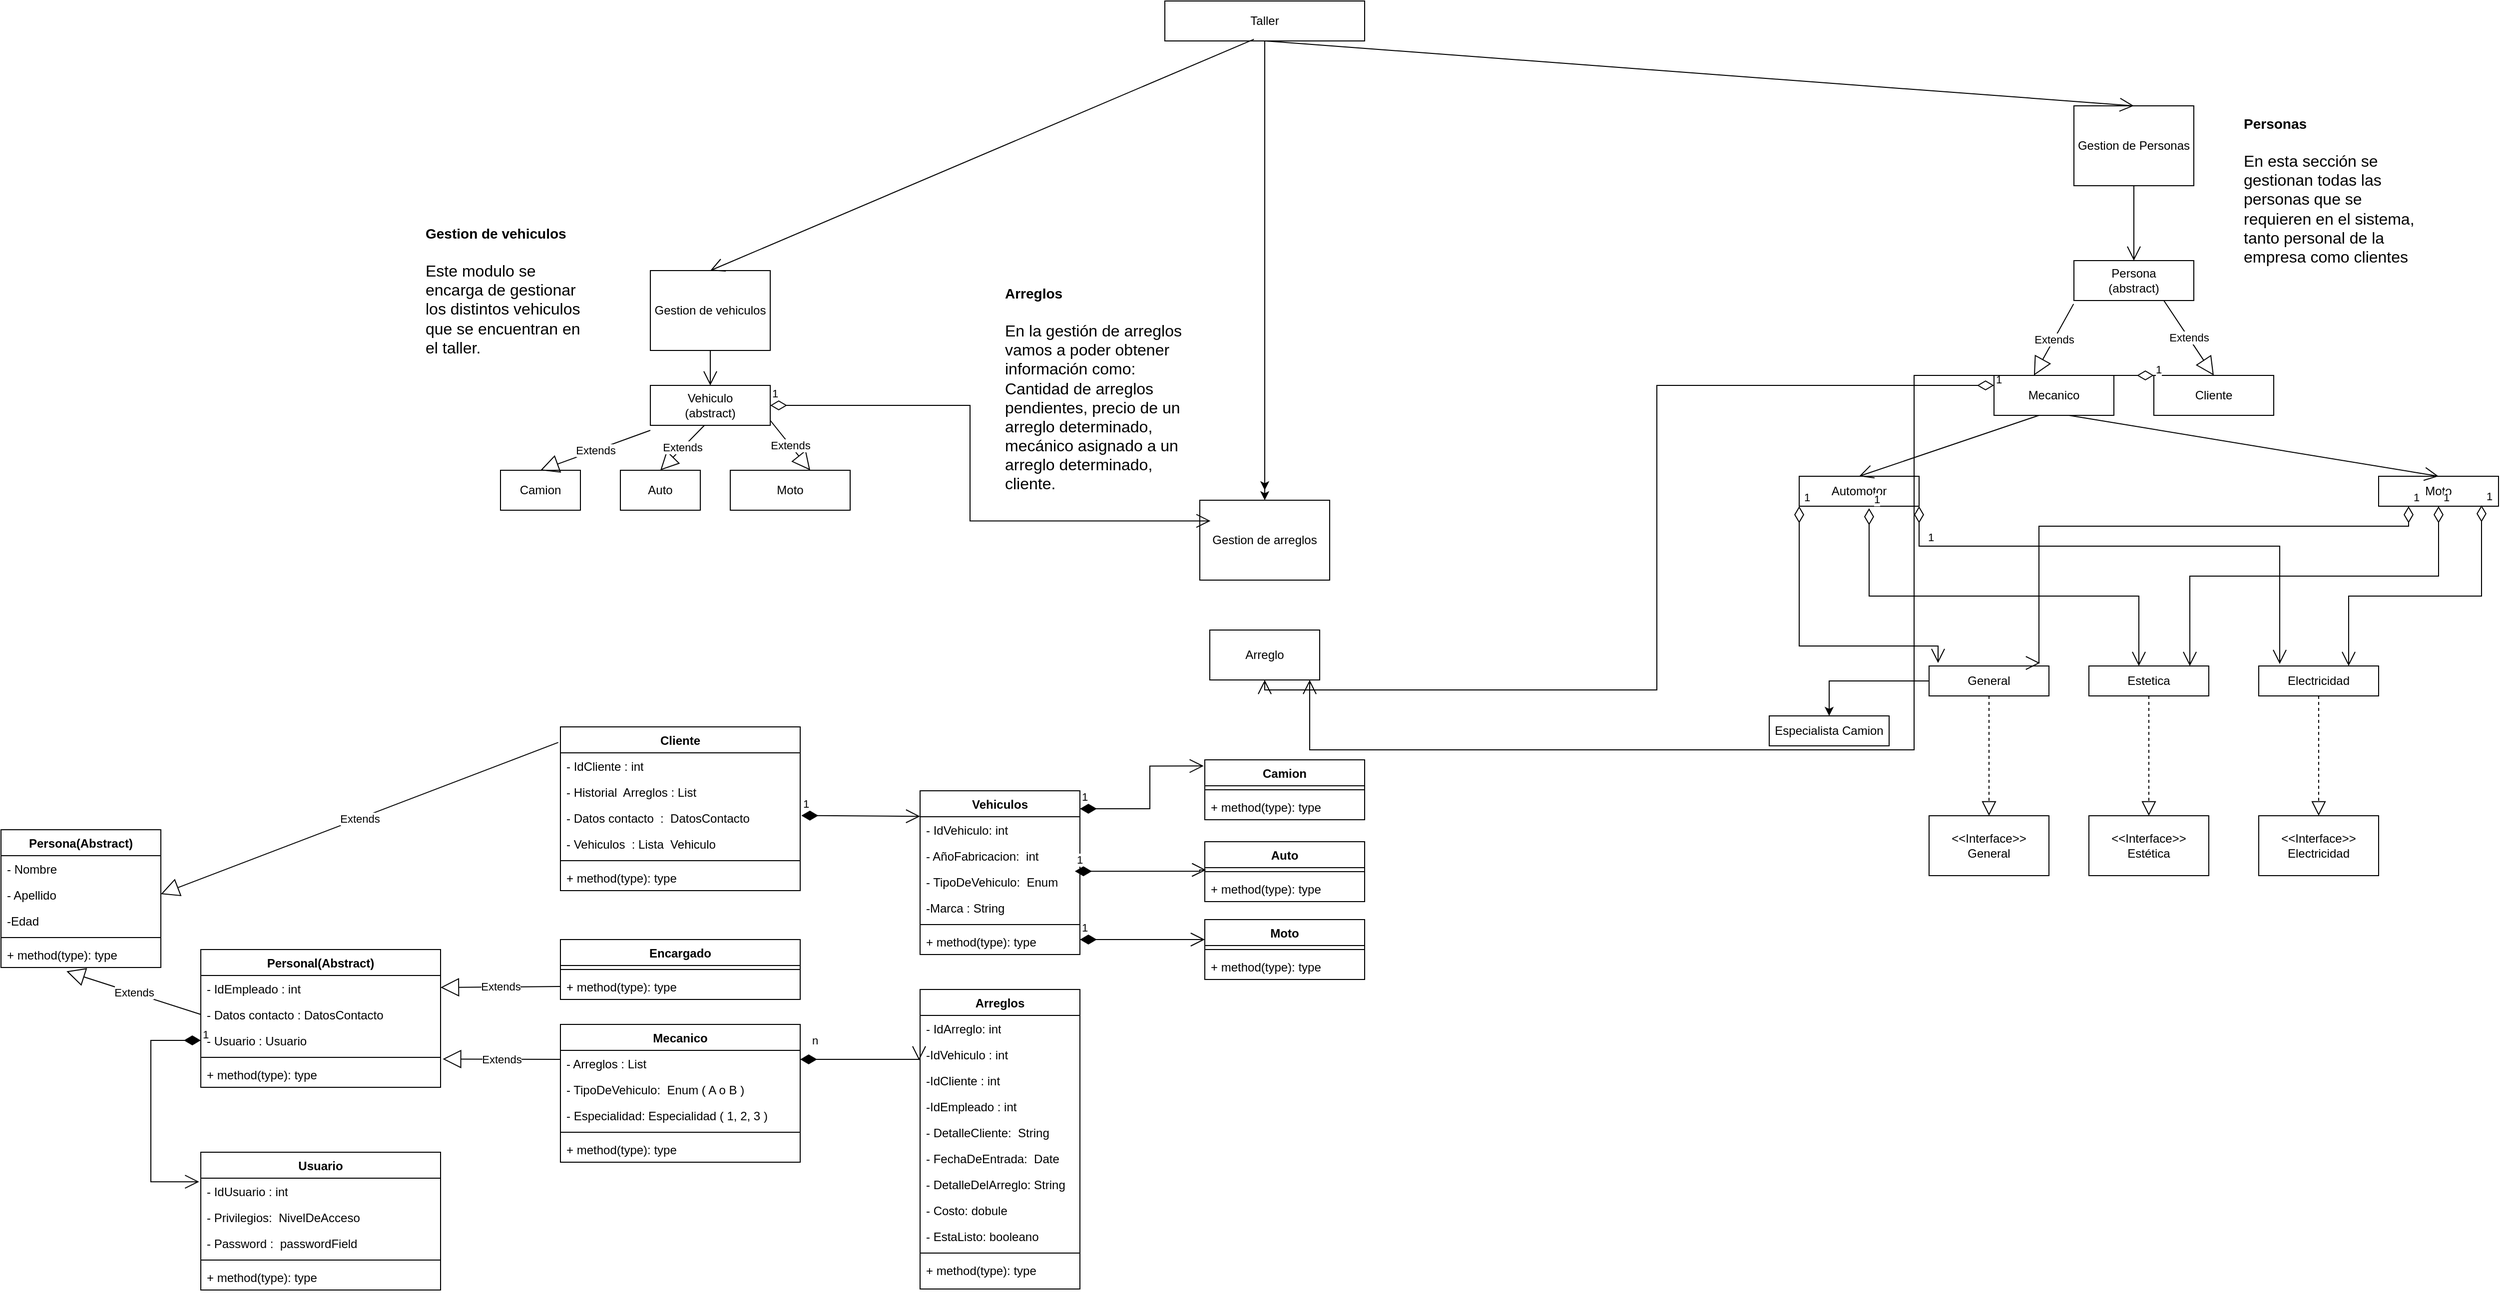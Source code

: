 <mxfile version="21.2.1" type="device">
  <diagram name="Page-1" id="c4acf3e9-155e-7222-9cf6-157b1a14988f">
    <mxGraphModel dx="2801" dy="2065" grid="1" gridSize="10" guides="1" tooltips="1" connect="1" arrows="1" fold="1" page="1" pageScale="1" pageWidth="850" pageHeight="1100" background="none" math="0" shadow="0">
      <root>
        <mxCell id="0" />
        <mxCell id="1" parent="0" />
        <mxCell id="8R-MWv-Jxh_0D8zp07iF-3" value="Vehiculo&lt;br&gt;(abstract)" style="html=1;whiteSpace=wrap;" parent="1" vertex="1">
          <mxGeometry x="-190" y="75" width="120" height="40" as="geometry" />
        </mxCell>
        <mxCell id="8R-MWv-Jxh_0D8zp07iF-4" value="Mecanico" style="html=1;whiteSpace=wrap;" parent="1" vertex="1">
          <mxGeometry x="1155" y="65" width="120" height="40" as="geometry" />
        </mxCell>
        <mxCell id="8R-MWv-Jxh_0D8zp07iF-5" value="Cliente" style="html=1;whiteSpace=wrap;" parent="1" vertex="1">
          <mxGeometry x="1315" y="65" width="120" height="40" as="geometry" />
        </mxCell>
        <mxCell id="8R-MWv-Jxh_0D8zp07iF-7" value="Auto" style="html=1;whiteSpace=wrap;" parent="1" vertex="1">
          <mxGeometry x="-220" y="160" width="80" height="40" as="geometry" />
        </mxCell>
        <mxCell id="8R-MWv-Jxh_0D8zp07iF-8" value="Moto&lt;br&gt;" style="html=1;whiteSpace=wrap;" parent="1" vertex="1">
          <mxGeometry x="-110" y="160" width="120" height="40" as="geometry" />
        </mxCell>
        <mxCell id="8R-MWv-Jxh_0D8zp07iF-11" value="Extends" style="endArrow=block;endSize=16;endFill=0;html=1;rounded=0;entryX=0.5;entryY=0;entryDx=0;entryDy=0;exitX=0.451;exitY=1;exitDx=0;exitDy=0;exitPerimeter=0;" parent="1" source="8R-MWv-Jxh_0D8zp07iF-3" target="8R-MWv-Jxh_0D8zp07iF-7" edge="1">
          <mxGeometry width="160" relative="1" as="geometry">
            <mxPoint x="-190" y="120" as="sourcePoint" />
            <mxPoint x="-210" y="150" as="targetPoint" />
          </mxGeometry>
        </mxCell>
        <mxCell id="8R-MWv-Jxh_0D8zp07iF-12" value="Extends" style="endArrow=block;endSize=16;endFill=0;html=1;rounded=0;exitX=1;exitY=0.875;exitDx=0;exitDy=0;exitPerimeter=0;" parent="1" source="8R-MWv-Jxh_0D8zp07iF-3" edge="1">
          <mxGeometry width="160" relative="1" as="geometry">
            <mxPoint x="-70" y="120" as="sourcePoint" />
            <mxPoint x="-30" y="160" as="targetPoint" />
          </mxGeometry>
        </mxCell>
        <mxCell id="8R-MWv-Jxh_0D8zp07iF-14" value="Extends" style="endArrow=block;endSize=16;endFill=0;html=1;rounded=0;entryX=0.5;entryY=0;entryDx=0;entryDy=0;exitX=0.75;exitY=1;exitDx=0;exitDy=0;" parent="1" source="8R-MWv-Jxh_0D8zp07iF-2" target="8R-MWv-Jxh_0D8zp07iF-5" edge="1">
          <mxGeometry width="160" relative="1" as="geometry">
            <mxPoint x="1355" y="-45" as="sourcePoint" />
            <mxPoint x="1395" y="-5" as="targetPoint" />
          </mxGeometry>
        </mxCell>
        <mxCell id="8R-MWv-Jxh_0D8zp07iF-15" value="Extends" style="endArrow=block;endSize=16;endFill=0;html=1;rounded=0;entryX=0.333;entryY=0;entryDx=0;entryDy=0;exitX=-0.003;exitY=1.086;exitDx=0;exitDy=0;exitPerimeter=0;entryPerimeter=0;" parent="1" source="8R-MWv-Jxh_0D8zp07iF-2" target="8R-MWv-Jxh_0D8zp07iF-4" edge="1">
          <mxGeometry width="160" relative="1" as="geometry">
            <mxPoint x="1355" y="-45" as="sourcePoint" />
            <mxPoint x="1395" y="-85" as="targetPoint" />
          </mxGeometry>
        </mxCell>
        <mxCell id="8R-MWv-Jxh_0D8zp07iF-22" value="Gestion de vehiculos" style="html=1;whiteSpace=wrap;" parent="1" vertex="1">
          <mxGeometry x="-190" y="-40" width="120" height="80" as="geometry" />
        </mxCell>
        <mxCell id="8R-MWv-Jxh_0D8zp07iF-23" value="Gestion de Personas" style="html=1;whiteSpace=wrap;" parent="1" vertex="1">
          <mxGeometry x="1235" y="-205" width="120" height="80" as="geometry" />
        </mxCell>
        <mxCell id="8R-MWv-Jxh_0D8zp07iF-24" value="" style="endArrow=open;endFill=1;endSize=12;html=1;rounded=0;entryX=0.5;entryY=0;entryDx=0;entryDy=0;entryPerimeter=0;" parent="1" target="8R-MWv-Jxh_0D8zp07iF-3" edge="1">
          <mxGeometry width="160" relative="1" as="geometry">
            <mxPoint x="-130" y="40" as="sourcePoint" />
            <mxPoint x="-130" y="70" as="targetPoint" />
          </mxGeometry>
        </mxCell>
        <mxCell id="8R-MWv-Jxh_0D8zp07iF-25" value="" style="endArrow=open;endFill=1;endSize=12;html=1;rounded=0;entryX=0.5;entryY=0;entryDx=0;entryDy=0;" parent="1" target="8R-MWv-Jxh_0D8zp07iF-2" edge="1">
          <mxGeometry width="160" relative="1" as="geometry">
            <mxPoint x="1295" y="-125" as="sourcePoint" />
            <mxPoint x="1295" y="-95" as="targetPoint" />
          </mxGeometry>
        </mxCell>
        <mxCell id="8R-MWv-Jxh_0D8zp07iF-28" style="edgeStyle=orthogonalEdgeStyle;rounded=0;orthogonalLoop=1;jettySize=auto;html=1;exitX=0.5;exitY=1;exitDx=0;exitDy=0;" parent="1" source="8R-MWv-Jxh_0D8zp07iF-5" target="8R-MWv-Jxh_0D8zp07iF-5" edge="1">
          <mxGeometry relative="1" as="geometry" />
        </mxCell>
        <mxCell id="8R-MWv-Jxh_0D8zp07iF-29" value="Taller" style="html=1;whiteSpace=wrap;" parent="1" vertex="1">
          <mxGeometry x="325" y="-310" width="200" height="40" as="geometry" />
        </mxCell>
        <mxCell id="8R-MWv-Jxh_0D8zp07iF-30" value="" style="endArrow=open;endFill=1;endSize=12;html=1;rounded=0;entryX=0.5;entryY=0;entryDx=0;entryDy=0;exitX=0.446;exitY=0.957;exitDx=0;exitDy=0;exitPerimeter=0;" parent="1" source="8R-MWv-Jxh_0D8zp07iF-29" target="8R-MWv-Jxh_0D8zp07iF-22" edge="1">
          <mxGeometry width="160" relative="1" as="geometry">
            <mxPoint x="230" y="250" as="sourcePoint" />
            <mxPoint x="230" y="290" as="targetPoint" />
          </mxGeometry>
        </mxCell>
        <mxCell id="8R-MWv-Jxh_0D8zp07iF-31" value="" style="endArrow=open;endFill=1;endSize=12;html=1;rounded=0;entryX=0.5;entryY=0;entryDx=0;entryDy=0;exitX=0.5;exitY=1;exitDx=0;exitDy=0;" parent="1" source="8R-MWv-Jxh_0D8zp07iF-29" target="8R-MWv-Jxh_0D8zp07iF-23" edge="1">
          <mxGeometry width="160" relative="1" as="geometry">
            <mxPoint x="375.5" y="130" as="sourcePoint" />
            <mxPoint x="224.5" y="166" as="targetPoint" />
          </mxGeometry>
        </mxCell>
        <mxCell id="bO-0oKJ4pA9RCbOkCmkx-5" style="edgeStyle=orthogonalEdgeStyle;rounded=0;orthogonalLoop=1;jettySize=auto;html=1;exitX=0;exitY=0.5;exitDx=0;exitDy=0;entryX=0.5;entryY=0;entryDx=0;entryDy=0;" parent="1" source="8R-MWv-Jxh_0D8zp07iF-39" target="8R-MWv-Jxh_0D8zp07iF-59" edge="1">
          <mxGeometry relative="1" as="geometry" />
        </mxCell>
        <mxCell id="8R-MWv-Jxh_0D8zp07iF-36" value="Automotor" style="html=1;whiteSpace=wrap;" parent="1" vertex="1">
          <mxGeometry x="960" y="166" width="120" height="30" as="geometry" />
        </mxCell>
        <mxCell id="8R-MWv-Jxh_0D8zp07iF-37" value="Moto" style="html=1;whiteSpace=wrap;" parent="1" vertex="1">
          <mxGeometry x="1540" y="166" width="120" height="30" as="geometry" />
        </mxCell>
        <mxCell id="8R-MWv-Jxh_0D8zp07iF-39" value="General" style="html=1;whiteSpace=wrap;" parent="1" vertex="1">
          <mxGeometry x="1090" y="356" width="120" height="30" as="geometry" />
        </mxCell>
        <mxCell id="8R-MWv-Jxh_0D8zp07iF-40" value="Estetica" style="html=1;whiteSpace=wrap;" parent="1" vertex="1">
          <mxGeometry x="1250" y="356" width="120" height="30" as="geometry" />
        </mxCell>
        <mxCell id="8R-MWv-Jxh_0D8zp07iF-41" value="Electricidad" style="html=1;whiteSpace=wrap;" parent="1" vertex="1">
          <mxGeometry x="1420" y="356" width="120" height="30" as="geometry" />
        </mxCell>
        <mxCell id="8R-MWv-Jxh_0D8zp07iF-43" value="" style="endArrow=open;endFill=1;endSize=12;html=1;rounded=0;entryX=0.5;entryY=0;entryDx=0;entryDy=0;" parent="1" target="8R-MWv-Jxh_0D8zp07iF-36" edge="1">
          <mxGeometry width="160" relative="1" as="geometry">
            <mxPoint x="1200" y="105" as="sourcePoint" />
            <mxPoint x="855" y="146" as="targetPoint" />
            <Array as="points" />
          </mxGeometry>
        </mxCell>
        <mxCell id="8R-MWv-Jxh_0D8zp07iF-45" value="" style="endArrow=open;endFill=1;endSize=12;html=1;rounded=0;entryX=0.5;entryY=0;entryDx=0;entryDy=0;exitX=0.75;exitY=1;exitDx=0;exitDy=0;" parent="1" source="8R-MWv-Jxh_0D8zp07iF-4" target="8R-MWv-Jxh_0D8zp07iF-37" edge="1">
          <mxGeometry width="160" relative="1" as="geometry">
            <mxPoint x="895" y="106" as="sourcePoint" />
            <mxPoint x="835" y="136" as="targetPoint" />
            <Array as="points">
              <mxPoint x="1230" y="105" />
            </Array>
          </mxGeometry>
        </mxCell>
        <mxCell id="8R-MWv-Jxh_0D8zp07iF-49" value="Camion" style="html=1;whiteSpace=wrap;" parent="1" vertex="1">
          <mxGeometry x="-340" y="160" width="80" height="40" as="geometry" />
        </mxCell>
        <mxCell id="8R-MWv-Jxh_0D8zp07iF-50" value="Extends" style="endArrow=block;endSize=16;endFill=0;html=1;rounded=0;entryX=0.5;entryY=0;entryDx=0;entryDy=0;" parent="1" target="8R-MWv-Jxh_0D8zp07iF-49" edge="1">
          <mxGeometry width="160" relative="1" as="geometry">
            <mxPoint x="-190" y="120" as="sourcePoint" />
            <mxPoint x="-310" y="160" as="targetPoint" />
          </mxGeometry>
        </mxCell>
        <mxCell id="8R-MWv-Jxh_0D8zp07iF-59" value="Especialista Camion" style="html=1;whiteSpace=wrap;" parent="1" vertex="1">
          <mxGeometry x="930" y="406" width="120" height="30" as="geometry" />
        </mxCell>
        <mxCell id="bO-0oKJ4pA9RCbOkCmkx-1" value="&amp;lt;&amp;lt;Interface&amp;gt;&amp;gt;&lt;br&gt;General" style="rounded=0;whiteSpace=wrap;html=1;" parent="1" vertex="1">
          <mxGeometry x="1090" y="506" width="120" height="60" as="geometry" />
        </mxCell>
        <mxCell id="bO-0oKJ4pA9RCbOkCmkx-2" value="&amp;lt;&amp;lt;Interface&amp;gt;&amp;gt;&lt;br&gt;Estética" style="rounded=0;whiteSpace=wrap;html=1;" parent="1" vertex="1">
          <mxGeometry x="1250" y="506" width="120" height="60" as="geometry" />
        </mxCell>
        <mxCell id="bO-0oKJ4pA9RCbOkCmkx-3" value="&amp;lt;&amp;lt;Interface&amp;gt;&amp;gt;&lt;br&gt;Electricidad" style="rounded=0;whiteSpace=wrap;html=1;" parent="1" vertex="1">
          <mxGeometry x="1420" y="506" width="120" height="60" as="geometry" />
        </mxCell>
        <mxCell id="bO-0oKJ4pA9RCbOkCmkx-6" value="" style="endArrow=block;dashed=1;endFill=0;endSize=12;html=1;rounded=0;entryX=0.5;entryY=0;entryDx=0;entryDy=0;exitX=0.5;exitY=1;exitDx=0;exitDy=0;" parent="1" source="8R-MWv-Jxh_0D8zp07iF-39" target="bO-0oKJ4pA9RCbOkCmkx-1" edge="1">
          <mxGeometry width="160" relative="1" as="geometry">
            <mxPoint x="1270" y="286" as="sourcePoint" />
            <mxPoint x="1430" y="286" as="targetPoint" />
            <Array as="points" />
          </mxGeometry>
        </mxCell>
        <mxCell id="bO-0oKJ4pA9RCbOkCmkx-7" value="" style="endArrow=block;dashed=1;endFill=0;endSize=12;html=1;rounded=0;entryX=0.5;entryY=0;entryDx=0;entryDy=0;exitX=0.5;exitY=1;exitDx=0;exitDy=0;" parent="1" source="8R-MWv-Jxh_0D8zp07iF-40" target="bO-0oKJ4pA9RCbOkCmkx-2" edge="1">
          <mxGeometry width="160" relative="1" as="geometry">
            <mxPoint x="1270" y="286" as="sourcePoint" />
            <mxPoint x="1430" y="286" as="targetPoint" />
          </mxGeometry>
        </mxCell>
        <mxCell id="bO-0oKJ4pA9RCbOkCmkx-8" value="" style="endArrow=block;dashed=1;endFill=0;endSize=12;html=1;rounded=0;entryX=0.5;entryY=0;entryDx=0;entryDy=0;exitX=0.5;exitY=1;exitDx=0;exitDy=0;" parent="1" source="8R-MWv-Jxh_0D8zp07iF-41" target="bO-0oKJ4pA9RCbOkCmkx-3" edge="1">
          <mxGeometry width="160" relative="1" as="geometry">
            <mxPoint x="1280" y="336" as="sourcePoint" />
            <mxPoint x="1440" y="336" as="targetPoint" />
          </mxGeometry>
        </mxCell>
        <mxCell id="bO-0oKJ4pA9RCbOkCmkx-9" value="1" style="endArrow=open;html=1;endSize=12;startArrow=diamondThin;startSize=14;startFill=0;edgeStyle=orthogonalEdgeStyle;align=left;verticalAlign=bottom;rounded=0;entryX=0.075;entryY=-0.1;entryDx=0;entryDy=0;exitX=0;exitY=1;exitDx=0;exitDy=0;entryPerimeter=0;" parent="1" source="8R-MWv-Jxh_0D8zp07iF-36" target="8R-MWv-Jxh_0D8zp07iF-39" edge="1">
          <mxGeometry x="-1" y="3" relative="1" as="geometry">
            <mxPoint x="1160" y="316" as="sourcePoint" />
            <mxPoint x="1430" y="286" as="targetPoint" />
            <Array as="points">
              <mxPoint x="970" y="336" />
              <mxPoint x="1100" y="336" />
            </Array>
          </mxGeometry>
        </mxCell>
        <mxCell id="bO-0oKJ4pA9RCbOkCmkx-10" value="1" style="endArrow=open;html=1;endSize=12;startArrow=diamondThin;startSize=14;startFill=0;edgeStyle=orthogonalEdgeStyle;align=left;verticalAlign=bottom;rounded=0;entryX=0.175;entryY=-0.067;entryDx=0;entryDy=0;entryPerimeter=0;exitX=1;exitY=1;exitDx=0;exitDy=0;" parent="1" source="8R-MWv-Jxh_0D8zp07iF-36" target="8R-MWv-Jxh_0D8zp07iF-41" edge="1">
          <mxGeometry x="-0.818" relative="1" as="geometry">
            <mxPoint x="1080" y="206" as="sourcePoint" />
            <mxPoint x="1430" y="286" as="targetPoint" />
            <Array as="points">
              <mxPoint x="1080" y="236" />
              <mxPoint x="1441" y="236" />
            </Array>
            <mxPoint as="offset" />
          </mxGeometry>
        </mxCell>
        <mxCell id="bO-0oKJ4pA9RCbOkCmkx-12" value="1" style="endArrow=open;html=1;endSize=12;startArrow=diamondThin;startSize=14;startFill=0;edgeStyle=orthogonalEdgeStyle;align=left;verticalAlign=bottom;rounded=0;exitX=0.583;exitY=1.067;exitDx=0;exitDy=0;exitPerimeter=0;" parent="1" source="8R-MWv-Jxh_0D8zp07iF-36" edge="1">
          <mxGeometry x="-1" y="3" relative="1" as="geometry">
            <mxPoint x="1030" y="206" as="sourcePoint" />
            <mxPoint x="1300" y="356" as="targetPoint" />
            <Array as="points">
              <mxPoint x="1030" y="286" />
              <mxPoint x="1300" y="286" />
            </Array>
          </mxGeometry>
        </mxCell>
        <mxCell id="bO-0oKJ4pA9RCbOkCmkx-13" value="1" style="endArrow=open;html=1;endSize=12;startArrow=diamondThin;startSize=14;startFill=0;edgeStyle=orthogonalEdgeStyle;align=left;verticalAlign=bottom;rounded=0;exitX=0.25;exitY=1;exitDx=0;exitDy=0;entryX=0.925;entryY=-0.1;entryDx=0;entryDy=0;entryPerimeter=0;" parent="1" source="8R-MWv-Jxh_0D8zp07iF-37" target="8R-MWv-Jxh_0D8zp07iF-39" edge="1">
          <mxGeometry x="-1" y="3" relative="1" as="geometry">
            <mxPoint x="1270" y="386" as="sourcePoint" />
            <mxPoint x="1200" y="346" as="targetPoint" />
            <Array as="points">
              <mxPoint x="1570" y="216" />
              <mxPoint x="1200" y="216" />
            </Array>
          </mxGeometry>
        </mxCell>
        <mxCell id="bO-0oKJ4pA9RCbOkCmkx-14" value="1" style="endArrow=open;html=1;endSize=12;startArrow=diamondThin;startSize=14;startFill=0;edgeStyle=orthogonalEdgeStyle;align=left;verticalAlign=bottom;rounded=0;entryX=0.842;entryY=0;entryDx=0;entryDy=0;entryPerimeter=0;exitX=0.5;exitY=1;exitDx=0;exitDy=0;" parent="1" source="8R-MWv-Jxh_0D8zp07iF-37" target="8R-MWv-Jxh_0D8zp07iF-40" edge="1">
          <mxGeometry x="-1" y="3" relative="1" as="geometry">
            <mxPoint x="1560" y="176" as="sourcePoint" />
            <mxPoint x="1430" y="386" as="targetPoint" />
            <Array as="points">
              <mxPoint x="1600" y="266" />
              <mxPoint x="1351" y="266" />
            </Array>
          </mxGeometry>
        </mxCell>
        <mxCell id="bO-0oKJ4pA9RCbOkCmkx-15" value="1" style="endArrow=open;html=1;endSize=12;startArrow=diamondThin;startSize=14;startFill=0;edgeStyle=orthogonalEdgeStyle;align=left;verticalAlign=bottom;rounded=0;entryX=0.75;entryY=0;entryDx=0;entryDy=0;" parent="1" target="8R-MWv-Jxh_0D8zp07iF-41" edge="1">
          <mxGeometry x="-1" y="3" relative="1" as="geometry">
            <mxPoint x="1643" y="195" as="sourcePoint" />
            <mxPoint x="1540" y="366" as="targetPoint" />
            <Array as="points">
              <mxPoint x="1643" y="286" />
              <mxPoint x="1510" y="286" />
            </Array>
          </mxGeometry>
        </mxCell>
        <mxCell id="bO-0oKJ4pA9RCbOkCmkx-17" value="Gestion de arreglos" style="html=1;whiteSpace=wrap;" parent="1" vertex="1">
          <mxGeometry x="360" y="190" width="130" height="80" as="geometry" />
        </mxCell>
        <mxCell id="bO-0oKJ4pA9RCbOkCmkx-18" value="Arreglo" style="html=1;whiteSpace=wrap;" parent="1" vertex="1">
          <mxGeometry x="370" y="320" width="110" height="50" as="geometry" />
        </mxCell>
        <mxCell id="bO-0oKJ4pA9RCbOkCmkx-19" value="1" style="endArrow=open;html=1;endSize=12;startArrow=diamondThin;startSize=14;startFill=0;edgeStyle=orthogonalEdgeStyle;align=left;verticalAlign=bottom;rounded=0;entryX=0.006;entryY=0.614;entryDx=0;entryDy=0;entryPerimeter=0;" parent="1" source="8R-MWv-Jxh_0D8zp07iF-3" edge="1">
          <mxGeometry x="-1" y="3" relative="1" as="geometry">
            <mxPoint x="410" y="610" as="sourcePoint" />
            <mxPoint x="370.66" y="210.7" as="targetPoint" />
            <Array as="points">
              <mxPoint x="130" y="95" />
              <mxPoint x="130" y="211" />
            </Array>
          </mxGeometry>
        </mxCell>
        <mxCell id="bO-0oKJ4pA9RCbOkCmkx-20" value="1" style="endArrow=open;html=1;endSize=12;startArrow=diamondThin;startSize=14;startFill=0;edgeStyle=orthogonalEdgeStyle;align=left;verticalAlign=bottom;rounded=0;entryX=0.5;entryY=1;entryDx=0;entryDy=0;exitX=0;exitY=0.25;exitDx=0;exitDy=0;" parent="1" source="8R-MWv-Jxh_0D8zp07iF-4" target="bO-0oKJ4pA9RCbOkCmkx-18" edge="1">
          <mxGeometry x="-1" y="3" relative="1" as="geometry">
            <mxPoint x="410" y="750" as="sourcePoint" />
            <mxPoint x="570" y="750" as="targetPoint" />
          </mxGeometry>
        </mxCell>
        <mxCell id="bO-0oKJ4pA9RCbOkCmkx-27" value="1" style="endArrow=open;html=1;endSize=12;startArrow=diamondThin;startSize=14;startFill=0;edgeStyle=orthogonalEdgeStyle;align=left;verticalAlign=bottom;rounded=0;exitX=0;exitY=0;exitDx=0;exitDy=0;" parent="1" source="8R-MWv-Jxh_0D8zp07iF-5" edge="1">
          <mxGeometry x="-1" y="3" relative="1" as="geometry">
            <mxPoint x="410" y="750" as="sourcePoint" />
            <mxPoint x="470" y="370" as="targetPoint" />
            <Array as="points">
              <mxPoint x="1075" y="440" />
              <mxPoint x="470" y="440" />
            </Array>
          </mxGeometry>
        </mxCell>
        <mxCell id="8R-MWv-Jxh_0D8zp07iF-2" value="Persona&lt;br&gt;(abstract)" style="html=1;whiteSpace=wrap;" parent="1" vertex="1">
          <mxGeometry x="1235" y="-50" width="120" height="40" as="geometry" />
        </mxCell>
        <mxCell id="bO-0oKJ4pA9RCbOkCmkx-29" value="" style="endArrow=classic;html=1;rounded=0;entryX=0.5;entryY=0;entryDx=0;entryDy=0;exitX=0.5;exitY=1;exitDx=0;exitDy=0;" parent="1" source="8R-MWv-Jxh_0D8zp07iF-29" target="bO-0oKJ4pA9RCbOkCmkx-17" edge="1">
          <mxGeometry width="50" height="50" relative="1" as="geometry">
            <mxPoint x="470" y="630" as="sourcePoint" />
            <mxPoint x="520" y="580" as="targetPoint" />
          </mxGeometry>
        </mxCell>
        <mxCell id="bO-0oKJ4pA9RCbOkCmkx-30" value="" style="endArrow=classic;html=1;rounded=0;entryX=0.5;entryY=0;entryDx=0;entryDy=0;exitX=0.5;exitY=1;exitDx=0;exitDy=0;" parent="1" edge="1">
          <mxGeometry width="50" height="50" relative="1" as="geometry">
            <mxPoint x="425" y="130" as="sourcePoint" />
            <mxPoint x="425" y="180" as="targetPoint" />
          </mxGeometry>
        </mxCell>
        <mxCell id="bO-0oKJ4pA9RCbOkCmkx-31" value="&lt;h1 style=&quot;&quot;&gt;&lt;font style=&quot;font-size: 14px;&quot;&gt;Arreglos&lt;/font&gt;&lt;/h1&gt;&lt;p style=&quot;&quot;&gt;&lt;font size=&quot;3&quot; style=&quot;&quot;&gt;En la gestión de arreglos vamos a poder obtener información como: Cantidad de arreglos pendientes, precio de un arreglo determinado, mecánico asignado a un arreglo determinado, cliente.&lt;/font&gt;&lt;/p&gt;" style="text;html=1;strokeColor=none;fillColor=none;spacing=5;spacingTop=-20;whiteSpace=wrap;overflow=hidden;rounded=0;" parent="1" vertex="1">
          <mxGeometry x="160" y="-40" width="190" height="240" as="geometry" />
        </mxCell>
        <mxCell id="bO-0oKJ4pA9RCbOkCmkx-32" value="&lt;h1 style=&quot;&quot;&gt;&lt;font style=&quot;font-size: 14px;&quot;&gt;Gestion de vehiculos&lt;/font&gt;&lt;/h1&gt;&lt;div style=&quot;&quot;&gt;&lt;font size=&quot;3&quot; style=&quot;&quot;&gt;Este modulo se encarga de gestionar los distintos vehiculos que se encuentran en el taller.&lt;/font&gt;&lt;/div&gt;" style="text;html=1;strokeColor=none;fillColor=none;spacing=5;spacingTop=-20;whiteSpace=wrap;overflow=hidden;rounded=0;" parent="1" vertex="1">
          <mxGeometry x="-420" y="-100" width="175" height="200" as="geometry" />
        </mxCell>
        <mxCell id="bO-0oKJ4pA9RCbOkCmkx-33" value="&lt;h1 style=&quot;&quot;&gt;&lt;font style=&quot;font-size: 14px;&quot;&gt;Personas&lt;/font&gt;&lt;/h1&gt;&lt;div style=&quot;&quot;&gt;&lt;font size=&quot;3&quot; style=&quot;&quot;&gt;En esta sección se gestionan todas las personas que se requieren en el sistema, tanto personal de la empresa como clientes&lt;/font&gt;&lt;/div&gt;&lt;div style=&quot;font-size: 11px;&quot;&gt;&lt;font style=&quot;font-size: 11px;&quot;&gt;&lt;br&gt;&lt;/font&gt;&lt;/div&gt;" style="text;html=1;strokeColor=none;fillColor=none;spacing=5;spacingTop=-20;whiteSpace=wrap;overflow=hidden;rounded=0;" parent="1" vertex="1">
          <mxGeometry x="1400" y="-210" width="190" height="185" as="geometry" />
        </mxCell>
        <mxCell id="tYgqTeKbONdqgD6k7K17-8" value="Persona(Abstract)" style="swimlane;fontStyle=1;align=center;verticalAlign=top;childLayout=stackLayout;horizontal=1;startSize=26;horizontalStack=0;resizeParent=1;resizeParentMax=0;resizeLast=0;collapsible=1;marginBottom=0;whiteSpace=wrap;html=1;" parent="1" vertex="1">
          <mxGeometry x="-840" y="520" width="160" height="138" as="geometry" />
        </mxCell>
        <mxCell id="tYgqTeKbONdqgD6k7K17-9" value="- Nombre&amp;nbsp;" style="text;strokeColor=none;fillColor=none;align=left;verticalAlign=top;spacingLeft=4;spacingRight=4;overflow=hidden;rotatable=0;points=[[0,0.5],[1,0.5]];portConstraint=eastwest;whiteSpace=wrap;html=1;" parent="tYgqTeKbONdqgD6k7K17-8" vertex="1">
          <mxGeometry y="26" width="160" height="26" as="geometry" />
        </mxCell>
        <mxCell id="tYgqTeKbONdqgD6k7K17-12" value="- Apellido" style="text;strokeColor=none;fillColor=none;align=left;verticalAlign=top;spacingLeft=4;spacingRight=4;overflow=hidden;rotatable=0;points=[[0,0.5],[1,0.5]];portConstraint=eastwest;whiteSpace=wrap;html=1;" parent="tYgqTeKbONdqgD6k7K17-8" vertex="1">
          <mxGeometry y="52" width="160" height="26" as="geometry" />
        </mxCell>
        <mxCell id="tYgqTeKbONdqgD6k7K17-13" value="-Edad" style="text;strokeColor=none;fillColor=none;align=left;verticalAlign=top;spacingLeft=4;spacingRight=4;overflow=hidden;rotatable=0;points=[[0,0.5],[1,0.5]];portConstraint=eastwest;whiteSpace=wrap;html=1;" parent="tYgqTeKbONdqgD6k7K17-8" vertex="1">
          <mxGeometry y="78" width="160" height="26" as="geometry" />
        </mxCell>
        <mxCell id="tYgqTeKbONdqgD6k7K17-10" value="" style="line;strokeWidth=1;fillColor=none;align=left;verticalAlign=middle;spacingTop=-1;spacingLeft=3;spacingRight=3;rotatable=0;labelPosition=right;points=[];portConstraint=eastwest;strokeColor=inherit;" parent="tYgqTeKbONdqgD6k7K17-8" vertex="1">
          <mxGeometry y="104" width="160" height="8" as="geometry" />
        </mxCell>
        <mxCell id="tYgqTeKbONdqgD6k7K17-11" value="+ method(type): type" style="text;strokeColor=none;fillColor=none;align=left;verticalAlign=top;spacingLeft=4;spacingRight=4;overflow=hidden;rotatable=0;points=[[0,0.5],[1,0.5]];portConstraint=eastwest;whiteSpace=wrap;html=1;" parent="tYgqTeKbONdqgD6k7K17-8" vertex="1">
          <mxGeometry y="112" width="160" height="26" as="geometry" />
        </mxCell>
        <mxCell id="tYgqTeKbONdqgD6k7K17-17" value="Cliente" style="swimlane;fontStyle=1;align=center;verticalAlign=top;childLayout=stackLayout;horizontal=1;startSize=26;horizontalStack=0;resizeParent=1;resizeParentMax=0;resizeLast=0;collapsible=1;marginBottom=0;whiteSpace=wrap;html=1;" parent="1" vertex="1">
          <mxGeometry x="-280" y="417" width="240" height="164" as="geometry" />
        </mxCell>
        <mxCell id="tYgqTeKbONdqgD6k7K17-18" value="- IdCliente : int" style="text;strokeColor=none;fillColor=none;align=left;verticalAlign=top;spacingLeft=4;spacingRight=4;overflow=hidden;rotatable=0;points=[[0,0.5],[1,0.5]];portConstraint=eastwest;whiteSpace=wrap;html=1;" parent="tYgqTeKbONdqgD6k7K17-17" vertex="1">
          <mxGeometry y="26" width="240" height="26" as="geometry" />
        </mxCell>
        <mxCell id="tYgqTeKbONdqgD6k7K17-19" value="- Historial&amp;nbsp; Arreglos : List&lt;br&gt;" style="text;strokeColor=none;fillColor=none;align=left;verticalAlign=top;spacingLeft=4;spacingRight=4;overflow=hidden;rotatable=0;points=[[0,0.5],[1,0.5]];portConstraint=eastwest;whiteSpace=wrap;html=1;" parent="tYgqTeKbONdqgD6k7K17-17" vertex="1">
          <mxGeometry y="52" width="240" height="26" as="geometry" />
        </mxCell>
        <mxCell id="tYgqTeKbONdqgD6k7K17-20" value="- Datos contacto&amp;nbsp; :&amp;nbsp; DatosContacto" style="text;strokeColor=none;fillColor=none;align=left;verticalAlign=top;spacingLeft=4;spacingRight=4;overflow=hidden;rotatable=0;points=[[0,0.5],[1,0.5]];portConstraint=eastwest;whiteSpace=wrap;html=1;" parent="tYgqTeKbONdqgD6k7K17-17" vertex="1">
          <mxGeometry y="78" width="240" height="26" as="geometry" />
        </mxCell>
        <mxCell id="tYgqTeKbONdqgD6k7K17-84" value="- Vehiculos&amp;nbsp; : Lista&amp;nbsp; Vehiculo" style="text;strokeColor=none;fillColor=none;align=left;verticalAlign=top;spacingLeft=4;spacingRight=4;overflow=hidden;rotatable=0;points=[[0,0.5],[1,0.5]];portConstraint=eastwest;whiteSpace=wrap;html=1;" parent="tYgqTeKbONdqgD6k7K17-17" vertex="1">
          <mxGeometry y="104" width="240" height="26" as="geometry" />
        </mxCell>
        <mxCell id="tYgqTeKbONdqgD6k7K17-21" value="" style="line;strokeWidth=1;fillColor=none;align=left;verticalAlign=middle;spacingTop=-1;spacingLeft=3;spacingRight=3;rotatable=0;labelPosition=right;points=[];portConstraint=eastwest;strokeColor=inherit;" parent="tYgqTeKbONdqgD6k7K17-17" vertex="1">
          <mxGeometry y="130" width="240" height="8" as="geometry" />
        </mxCell>
        <mxCell id="tYgqTeKbONdqgD6k7K17-22" value="+ method(type): type" style="text;strokeColor=none;fillColor=none;align=left;verticalAlign=top;spacingLeft=4;spacingRight=4;overflow=hidden;rotatable=0;points=[[0,0.5],[1,0.5]];portConstraint=eastwest;whiteSpace=wrap;html=1;" parent="tYgqTeKbONdqgD6k7K17-17" vertex="1">
          <mxGeometry y="138" width="240" height="26" as="geometry" />
        </mxCell>
        <mxCell id="tYgqTeKbONdqgD6k7K17-24" value="Personal(Abstract)" style="swimlane;fontStyle=1;align=center;verticalAlign=top;childLayout=stackLayout;horizontal=1;startSize=26;horizontalStack=0;resizeParent=1;resizeParentMax=0;resizeLast=0;collapsible=1;marginBottom=0;whiteSpace=wrap;html=1;" parent="1" vertex="1">
          <mxGeometry x="-640" y="640" width="240" height="138" as="geometry" />
        </mxCell>
        <mxCell id="tYgqTeKbONdqgD6k7K17-25" value="- IdEmpleado : int" style="text;strokeColor=none;fillColor=none;align=left;verticalAlign=top;spacingLeft=4;spacingRight=4;overflow=hidden;rotatable=0;points=[[0,0.5],[1,0.5]];portConstraint=eastwest;whiteSpace=wrap;html=1;" parent="tYgqTeKbONdqgD6k7K17-24" vertex="1">
          <mxGeometry y="26" width="240" height="26" as="geometry" />
        </mxCell>
        <mxCell id="tYgqTeKbONdqgD6k7K17-30" value="- Datos contacto : DatosContacto" style="text;strokeColor=none;fillColor=none;align=left;verticalAlign=top;spacingLeft=4;spacingRight=4;overflow=hidden;rotatable=0;points=[[0,0.5],[1,0.5]];portConstraint=eastwest;whiteSpace=wrap;html=1;" parent="tYgqTeKbONdqgD6k7K17-24" vertex="1">
          <mxGeometry y="52" width="240" height="26" as="geometry" />
        </mxCell>
        <mxCell id="tYgqTeKbONdqgD6k7K17-62" value="- Usuario : Usuario" style="text;strokeColor=none;fillColor=none;align=left;verticalAlign=top;spacingLeft=4;spacingRight=4;overflow=hidden;rotatable=0;points=[[0,0.5],[1,0.5]];portConstraint=eastwest;whiteSpace=wrap;html=1;" parent="tYgqTeKbONdqgD6k7K17-24" vertex="1">
          <mxGeometry y="78" width="240" height="26" as="geometry" />
        </mxCell>
        <mxCell id="tYgqTeKbONdqgD6k7K17-28" value="" style="line;strokeWidth=1;fillColor=none;align=left;verticalAlign=middle;spacingTop=-1;spacingLeft=3;spacingRight=3;rotatable=0;labelPosition=right;points=[];portConstraint=eastwest;strokeColor=inherit;" parent="tYgqTeKbONdqgD6k7K17-24" vertex="1">
          <mxGeometry y="104" width="240" height="8" as="geometry" />
        </mxCell>
        <mxCell id="tYgqTeKbONdqgD6k7K17-29" value="+ method(type): type" style="text;strokeColor=none;fillColor=none;align=left;verticalAlign=top;spacingLeft=4;spacingRight=4;overflow=hidden;rotatable=0;points=[[0,0.5],[1,0.5]];portConstraint=eastwest;whiteSpace=wrap;html=1;" parent="tYgqTeKbONdqgD6k7K17-24" vertex="1">
          <mxGeometry y="112" width="240" height="26" as="geometry" />
        </mxCell>
        <mxCell id="tYgqTeKbONdqgD6k7K17-33" value="Encargado" style="swimlane;fontStyle=1;align=center;verticalAlign=top;childLayout=stackLayout;horizontal=1;startSize=26;horizontalStack=0;resizeParent=1;resizeParentMax=0;resizeLast=0;collapsible=1;marginBottom=0;whiteSpace=wrap;html=1;" parent="1" vertex="1">
          <mxGeometry x="-280" y="630" width="240" height="60" as="geometry" />
        </mxCell>
        <mxCell id="tYgqTeKbONdqgD6k7K17-37" value="" style="line;strokeWidth=1;fillColor=none;align=left;verticalAlign=middle;spacingTop=-1;spacingLeft=3;spacingRight=3;rotatable=0;labelPosition=right;points=[];portConstraint=eastwest;strokeColor=inherit;" parent="tYgqTeKbONdqgD6k7K17-33" vertex="1">
          <mxGeometry y="26" width="240" height="8" as="geometry" />
        </mxCell>
        <mxCell id="tYgqTeKbONdqgD6k7K17-38" value="+ method(type): type" style="text;strokeColor=none;fillColor=none;align=left;verticalAlign=top;spacingLeft=4;spacingRight=4;overflow=hidden;rotatable=0;points=[[0,0.5],[1,0.5]];portConstraint=eastwest;whiteSpace=wrap;html=1;" parent="tYgqTeKbONdqgD6k7K17-33" vertex="1">
          <mxGeometry y="34" width="240" height="26" as="geometry" />
        </mxCell>
        <mxCell id="tYgqTeKbONdqgD6k7K17-39" value="Mecanico" style="swimlane;fontStyle=1;align=center;verticalAlign=top;childLayout=stackLayout;horizontal=1;startSize=26;horizontalStack=0;resizeParent=1;resizeParentMax=0;resizeLast=0;collapsible=1;marginBottom=0;whiteSpace=wrap;html=1;" parent="1" vertex="1">
          <mxGeometry x="-280" y="715" width="240" height="138" as="geometry" />
        </mxCell>
        <mxCell id="tYgqTeKbONdqgD6k7K17-42" value="- Arreglos : List" style="text;strokeColor=none;fillColor=none;align=left;verticalAlign=top;spacingLeft=4;spacingRight=4;overflow=hidden;rotatable=0;points=[[0,0.5],[1,0.5]];portConstraint=eastwest;whiteSpace=wrap;html=1;" parent="tYgqTeKbONdqgD6k7K17-39" vertex="1">
          <mxGeometry y="26" width="240" height="26" as="geometry" />
        </mxCell>
        <mxCell id="tYgqTeKbONdqgD6k7K17-64" value="- TipoDeVehiculo:&amp;nbsp; Enum ( A o B )&amp;nbsp;" style="text;strokeColor=none;fillColor=none;align=left;verticalAlign=top;spacingLeft=4;spacingRight=4;overflow=hidden;rotatable=0;points=[[0,0.5],[1,0.5]];portConstraint=eastwest;whiteSpace=wrap;html=1;" parent="tYgqTeKbONdqgD6k7K17-39" vertex="1">
          <mxGeometry y="52" width="240" height="26" as="geometry" />
        </mxCell>
        <mxCell id="tYgqTeKbONdqgD6k7K17-65" value="- Especialidad: Especialidad ( 1, 2, 3 )&amp;nbsp;" style="text;strokeColor=none;fillColor=none;align=left;verticalAlign=top;spacingLeft=4;spacingRight=4;overflow=hidden;rotatable=0;points=[[0,0.5],[1,0.5]];portConstraint=eastwest;whiteSpace=wrap;html=1;" parent="tYgqTeKbONdqgD6k7K17-39" vertex="1">
          <mxGeometry y="78" width="240" height="26" as="geometry" />
        </mxCell>
        <mxCell id="tYgqTeKbONdqgD6k7K17-43" value="" style="line;strokeWidth=1;fillColor=none;align=left;verticalAlign=middle;spacingTop=-1;spacingLeft=3;spacingRight=3;rotatable=0;labelPosition=right;points=[];portConstraint=eastwest;strokeColor=inherit;" parent="tYgqTeKbONdqgD6k7K17-39" vertex="1">
          <mxGeometry y="104" width="240" height="8" as="geometry" />
        </mxCell>
        <mxCell id="tYgqTeKbONdqgD6k7K17-44" value="+ method(type): type" style="text;strokeColor=none;fillColor=none;align=left;verticalAlign=top;spacingLeft=4;spacingRight=4;overflow=hidden;rotatable=0;points=[[0,0.5],[1,0.5]];portConstraint=eastwest;whiteSpace=wrap;html=1;" parent="tYgqTeKbONdqgD6k7K17-39" vertex="1">
          <mxGeometry y="112" width="240" height="26" as="geometry" />
        </mxCell>
        <mxCell id="tYgqTeKbONdqgD6k7K17-48" value="Usuario" style="swimlane;fontStyle=1;align=center;verticalAlign=top;childLayout=stackLayout;horizontal=1;startSize=26;horizontalStack=0;resizeParent=1;resizeParentMax=0;resizeLast=0;collapsible=1;marginBottom=0;whiteSpace=wrap;html=1;" parent="1" vertex="1">
          <mxGeometry x="-640" y="843" width="240" height="138" as="geometry" />
        </mxCell>
        <mxCell id="tYgqTeKbONdqgD6k7K17-50" value="- IdUsuario : int&lt;br&gt;" style="text;strokeColor=none;fillColor=none;align=left;verticalAlign=top;spacingLeft=4;spacingRight=4;overflow=hidden;rotatable=0;points=[[0,0.5],[1,0.5]];portConstraint=eastwest;whiteSpace=wrap;html=1;" parent="tYgqTeKbONdqgD6k7K17-48" vertex="1">
          <mxGeometry y="26" width="240" height="26" as="geometry" />
        </mxCell>
        <mxCell id="tYgqTeKbONdqgD6k7K17-56" value="- Privilegios:&amp;nbsp; NivelDeAcceso" style="text;strokeColor=none;fillColor=none;align=left;verticalAlign=top;spacingLeft=4;spacingRight=4;overflow=hidden;rotatable=0;points=[[0,0.5],[1,0.5]];portConstraint=eastwest;whiteSpace=wrap;html=1;" parent="tYgqTeKbONdqgD6k7K17-48" vertex="1">
          <mxGeometry y="52" width="240" height="26" as="geometry" />
        </mxCell>
        <mxCell id="tYgqTeKbONdqgD6k7K17-53" value="- Password :&amp;nbsp; passwordField" style="text;strokeColor=none;fillColor=none;align=left;verticalAlign=top;spacingLeft=4;spacingRight=4;overflow=hidden;rotatable=0;points=[[0,0.5],[1,0.5]];portConstraint=eastwest;whiteSpace=wrap;html=1;" parent="tYgqTeKbONdqgD6k7K17-48" vertex="1">
          <mxGeometry y="78" width="240" height="26" as="geometry" />
        </mxCell>
        <mxCell id="tYgqTeKbONdqgD6k7K17-51" value="" style="line;strokeWidth=1;fillColor=none;align=left;verticalAlign=middle;spacingTop=-1;spacingLeft=3;spacingRight=3;rotatable=0;labelPosition=right;points=[];portConstraint=eastwest;strokeColor=inherit;" parent="tYgqTeKbONdqgD6k7K17-48" vertex="1">
          <mxGeometry y="104" width="240" height="8" as="geometry" />
        </mxCell>
        <mxCell id="tYgqTeKbONdqgD6k7K17-52" value="+ method(type): type" style="text;strokeColor=none;fillColor=none;align=left;verticalAlign=top;spacingLeft=4;spacingRight=4;overflow=hidden;rotatable=0;points=[[0,0.5],[1,0.5]];portConstraint=eastwest;whiteSpace=wrap;html=1;" parent="tYgqTeKbONdqgD6k7K17-48" vertex="1">
          <mxGeometry y="112" width="240" height="26" as="geometry" />
        </mxCell>
        <mxCell id="tYgqTeKbONdqgD6k7K17-57" value="Extends" style="endArrow=block;endSize=16;endFill=0;html=1;rounded=0;exitX=0;exitY=0.5;exitDx=0;exitDy=0;entryX=0.41;entryY=1.147;entryDx=0;entryDy=0;entryPerimeter=0;" parent="1" source="tYgqTeKbONdqgD6k7K17-30" target="tYgqTeKbONdqgD6k7K17-11" edge="1">
          <mxGeometry width="160" relative="1" as="geometry">
            <mxPoint x="-800" y="710" as="sourcePoint" />
            <mxPoint x="-780" y="750" as="targetPoint" />
          </mxGeometry>
        </mxCell>
        <mxCell id="tYgqTeKbONdqgD6k7K17-58" value="Extends" style="endArrow=block;endSize=16;endFill=0;html=1;rounded=0;entryX=1.009;entryY=0.707;entryDx=0;entryDy=0;entryPerimeter=0;" parent="1" target="tYgqTeKbONdqgD6k7K17-28" edge="1">
          <mxGeometry width="160" relative="1" as="geometry">
            <mxPoint x="-280" y="750" as="sourcePoint" />
            <mxPoint x="-350" y="870" as="targetPoint" />
          </mxGeometry>
        </mxCell>
        <mxCell id="tYgqTeKbONdqgD6k7K17-59" value="Extends" style="endArrow=block;endSize=16;endFill=0;html=1;rounded=0;" parent="1" target="tYgqTeKbONdqgD6k7K17-25" edge="1">
          <mxGeometry width="160" relative="1" as="geometry">
            <mxPoint x="-280" y="677" as="sourcePoint" />
            <mxPoint x="-410" y="690" as="targetPoint" />
          </mxGeometry>
        </mxCell>
        <mxCell id="tYgqTeKbONdqgD6k7K17-60" value="Extends" style="endArrow=block;endSize=16;endFill=0;html=1;rounded=0;exitX=-0.009;exitY=0.095;exitDx=0;exitDy=0;exitPerimeter=0;" parent="1" source="tYgqTeKbONdqgD6k7K17-17" edge="1">
          <mxGeometry width="160" relative="1" as="geometry">
            <mxPoint x="-580" y="585" as="sourcePoint" />
            <mxPoint x="-680" y="584.5" as="targetPoint" />
          </mxGeometry>
        </mxCell>
        <mxCell id="tYgqTeKbONdqgD6k7K17-63" value="1" style="endArrow=open;html=1;endSize=12;startArrow=diamondThin;startSize=14;startFill=1;edgeStyle=orthogonalEdgeStyle;align=left;verticalAlign=bottom;rounded=0;exitX=0;exitY=0.5;exitDx=0;exitDy=0;entryX=-0.007;entryY=0.138;entryDx=0;entryDy=0;entryPerimeter=0;" parent="1" source="tYgqTeKbONdqgD6k7K17-62" target="tYgqTeKbONdqgD6k7K17-50" edge="1">
          <mxGeometry x="-1" y="3" relative="1" as="geometry">
            <mxPoint x="-780" y="890" as="sourcePoint" />
            <mxPoint x="-520" y="840" as="targetPoint" />
            <Array as="points">
              <mxPoint x="-690" y="731" />
              <mxPoint x="-690" y="873" />
            </Array>
          </mxGeometry>
        </mxCell>
        <mxCell id="tYgqTeKbONdqgD6k7K17-66" value="Vehiculos" style="swimlane;fontStyle=1;align=center;verticalAlign=top;childLayout=stackLayout;horizontal=1;startSize=26;horizontalStack=0;resizeParent=1;resizeParentMax=0;resizeLast=0;collapsible=1;marginBottom=0;whiteSpace=wrap;html=1;" parent="1" vertex="1">
          <mxGeometry x="80" y="481" width="160" height="164" as="geometry" />
        </mxCell>
        <mxCell id="tYgqTeKbONdqgD6k7K17-67" value="- IdVehiculo: int" style="text;strokeColor=none;fillColor=none;align=left;verticalAlign=top;spacingLeft=4;spacingRight=4;overflow=hidden;rotatable=0;points=[[0,0.5],[1,0.5]];portConstraint=eastwest;whiteSpace=wrap;html=1;" parent="tYgqTeKbONdqgD6k7K17-66" vertex="1">
          <mxGeometry y="26" width="160" height="26" as="geometry" />
        </mxCell>
        <mxCell id="tYgqTeKbONdqgD6k7K17-68" value="- AñoFabricacion:&amp;nbsp; int&amp;nbsp;" style="text;strokeColor=none;fillColor=none;align=left;verticalAlign=top;spacingLeft=4;spacingRight=4;overflow=hidden;rotatable=0;points=[[0,0.5],[1,0.5]];portConstraint=eastwest;whiteSpace=wrap;html=1;" parent="tYgqTeKbONdqgD6k7K17-66" vertex="1">
          <mxGeometry y="52" width="160" height="26" as="geometry" />
        </mxCell>
        <mxCell id="r7NLMUJMG4GeXNWXNTqN-3" value="- TipoDeVehiculo:&amp;nbsp; Enum" style="text;strokeColor=none;fillColor=none;align=left;verticalAlign=top;spacingLeft=4;spacingRight=4;overflow=hidden;rotatable=0;points=[[0,0.5],[1,0.5]];portConstraint=eastwest;whiteSpace=wrap;html=1;" vertex="1" parent="tYgqTeKbONdqgD6k7K17-66">
          <mxGeometry y="78" width="160" height="26" as="geometry" />
        </mxCell>
        <mxCell id="tYgqTeKbONdqgD6k7K17-69" value="-Marca : String" style="text;strokeColor=none;fillColor=none;align=left;verticalAlign=top;spacingLeft=4;spacingRight=4;overflow=hidden;rotatable=0;points=[[0,0.5],[1,0.5]];portConstraint=eastwest;whiteSpace=wrap;html=1;" parent="tYgqTeKbONdqgD6k7K17-66" vertex="1">
          <mxGeometry y="104" width="160" height="26" as="geometry" />
        </mxCell>
        <mxCell id="tYgqTeKbONdqgD6k7K17-70" value="" style="line;strokeWidth=1;fillColor=none;align=left;verticalAlign=middle;spacingTop=-1;spacingLeft=3;spacingRight=3;rotatable=0;labelPosition=right;points=[];portConstraint=eastwest;strokeColor=inherit;" parent="tYgqTeKbONdqgD6k7K17-66" vertex="1">
          <mxGeometry y="130" width="160" height="8" as="geometry" />
        </mxCell>
        <mxCell id="tYgqTeKbONdqgD6k7K17-71" value="+ method(type): type" style="text;strokeColor=none;fillColor=none;align=left;verticalAlign=top;spacingLeft=4;spacingRight=4;overflow=hidden;rotatable=0;points=[[0,0.5],[1,0.5]];portConstraint=eastwest;whiteSpace=wrap;html=1;" parent="tYgqTeKbONdqgD6k7K17-66" vertex="1">
          <mxGeometry y="138" width="160" height="26" as="geometry" />
        </mxCell>
        <mxCell id="tYgqTeKbONdqgD6k7K17-72" value="Auto" style="swimlane;fontStyle=1;align=center;verticalAlign=top;childLayout=stackLayout;horizontal=1;startSize=26;horizontalStack=0;resizeParent=1;resizeParentMax=0;resizeLast=0;collapsible=1;marginBottom=0;whiteSpace=wrap;html=1;" parent="1" vertex="1">
          <mxGeometry x="365" y="532" width="160" height="60" as="geometry" />
        </mxCell>
        <mxCell id="tYgqTeKbONdqgD6k7K17-76" value="" style="line;strokeWidth=1;fillColor=none;align=left;verticalAlign=middle;spacingTop=-1;spacingLeft=3;spacingRight=3;rotatable=0;labelPosition=right;points=[];portConstraint=eastwest;strokeColor=inherit;" parent="tYgqTeKbONdqgD6k7K17-72" vertex="1">
          <mxGeometry y="26" width="160" height="8" as="geometry" />
        </mxCell>
        <mxCell id="tYgqTeKbONdqgD6k7K17-77" value="+ method(type): type" style="text;strokeColor=none;fillColor=none;align=left;verticalAlign=top;spacingLeft=4;spacingRight=4;overflow=hidden;rotatable=0;points=[[0,0.5],[1,0.5]];portConstraint=eastwest;whiteSpace=wrap;html=1;" parent="tYgqTeKbONdqgD6k7K17-72" vertex="1">
          <mxGeometry y="34" width="160" height="26" as="geometry" />
        </mxCell>
        <mxCell id="tYgqTeKbONdqgD6k7K17-78" value="Moto" style="swimlane;fontStyle=1;align=center;verticalAlign=top;childLayout=stackLayout;horizontal=1;startSize=26;horizontalStack=0;resizeParent=1;resizeParentMax=0;resizeLast=0;collapsible=1;marginBottom=0;whiteSpace=wrap;html=1;" parent="1" vertex="1">
          <mxGeometry x="365" y="610" width="160" height="60" as="geometry" />
        </mxCell>
        <mxCell id="tYgqTeKbONdqgD6k7K17-79" value="" style="line;strokeWidth=1;fillColor=none;align=left;verticalAlign=middle;spacingTop=-1;spacingLeft=3;spacingRight=3;rotatable=0;labelPosition=right;points=[];portConstraint=eastwest;strokeColor=inherit;" parent="tYgqTeKbONdqgD6k7K17-78" vertex="1">
          <mxGeometry y="26" width="160" height="8" as="geometry" />
        </mxCell>
        <mxCell id="tYgqTeKbONdqgD6k7K17-80" value="+ method(type): type" style="text;strokeColor=none;fillColor=none;align=left;verticalAlign=top;spacingLeft=4;spacingRight=4;overflow=hidden;rotatable=0;points=[[0,0.5],[1,0.5]];portConstraint=eastwest;whiteSpace=wrap;html=1;" parent="tYgqTeKbONdqgD6k7K17-78" vertex="1">
          <mxGeometry y="34" width="160" height="26" as="geometry" />
        </mxCell>
        <mxCell id="tYgqTeKbONdqgD6k7K17-81" value="Camion" style="swimlane;fontStyle=1;align=center;verticalAlign=top;childLayout=stackLayout;horizontal=1;startSize=26;horizontalStack=0;resizeParent=1;resizeParentMax=0;resizeLast=0;collapsible=1;marginBottom=0;whiteSpace=wrap;html=1;" parent="1" vertex="1">
          <mxGeometry x="365" y="450" width="160" height="60" as="geometry" />
        </mxCell>
        <mxCell id="tYgqTeKbONdqgD6k7K17-82" value="" style="line;strokeWidth=1;fillColor=none;align=left;verticalAlign=middle;spacingTop=-1;spacingLeft=3;spacingRight=3;rotatable=0;labelPosition=right;points=[];portConstraint=eastwest;strokeColor=inherit;" parent="tYgqTeKbONdqgD6k7K17-81" vertex="1">
          <mxGeometry y="26" width="160" height="8" as="geometry" />
        </mxCell>
        <mxCell id="tYgqTeKbONdqgD6k7K17-83" value="+ method(type): type" style="text;strokeColor=none;fillColor=none;align=left;verticalAlign=top;spacingLeft=4;spacingRight=4;overflow=hidden;rotatable=0;points=[[0,0.5],[1,0.5]];portConstraint=eastwest;whiteSpace=wrap;html=1;" parent="tYgqTeKbONdqgD6k7K17-81" vertex="1">
          <mxGeometry y="34" width="160" height="26" as="geometry" />
        </mxCell>
        <mxCell id="tYgqTeKbONdqgD6k7K17-86" value="1" style="endArrow=open;html=1;endSize=12;startArrow=diamondThin;startSize=14;startFill=1;edgeStyle=orthogonalEdgeStyle;align=left;verticalAlign=bottom;rounded=0;entryX=0;entryY=-0.015;entryDx=0;entryDy=0;entryPerimeter=0;exitX=1.005;exitY=0.416;exitDx=0;exitDy=0;exitPerimeter=0;" parent="1" source="tYgqTeKbONdqgD6k7K17-20" target="tYgqTeKbONdqgD6k7K17-67" edge="1">
          <mxGeometry x="-1" y="3" relative="1" as="geometry">
            <mxPoint y="506" as="sourcePoint" />
            <mxPoint x="110" y="500" as="targetPoint" />
            <Array as="points">
              <mxPoint x="80" y="506" />
            </Array>
          </mxGeometry>
        </mxCell>
        <mxCell id="tYgqTeKbONdqgD6k7K17-91" value="Arreglos" style="swimlane;fontStyle=1;align=center;verticalAlign=top;childLayout=stackLayout;horizontal=1;startSize=26;horizontalStack=0;resizeParent=1;resizeParentMax=0;resizeLast=0;collapsible=1;marginBottom=0;whiteSpace=wrap;html=1;" parent="1" vertex="1">
          <mxGeometry x="80" y="680" width="160" height="300" as="geometry" />
        </mxCell>
        <mxCell id="tYgqTeKbONdqgD6k7K17-92" value="- IdArreglo: int" style="text;strokeColor=none;fillColor=none;align=left;verticalAlign=top;spacingLeft=4;spacingRight=4;overflow=hidden;rotatable=0;points=[[0,0.5],[1,0.5]];portConstraint=eastwest;whiteSpace=wrap;html=1;" parent="tYgqTeKbONdqgD6k7K17-91" vertex="1">
          <mxGeometry y="26" width="160" height="26" as="geometry" />
        </mxCell>
        <mxCell id="tYgqTeKbONdqgD6k7K17-97" value="-IdVehiculo : int&amp;nbsp;" style="text;strokeColor=none;fillColor=none;align=left;verticalAlign=top;spacingLeft=4;spacingRight=4;overflow=hidden;rotatable=0;points=[[0,0.5],[1,0.5]];portConstraint=eastwest;whiteSpace=wrap;html=1;" parent="tYgqTeKbONdqgD6k7K17-91" vertex="1">
          <mxGeometry y="52" width="160" height="26" as="geometry" />
        </mxCell>
        <mxCell id="tYgqTeKbONdqgD6k7K17-100" value="-IdCliente : int&amp;nbsp;" style="text;strokeColor=none;fillColor=none;align=left;verticalAlign=top;spacingLeft=4;spacingRight=4;overflow=hidden;rotatable=0;points=[[0,0.5],[1,0.5]];portConstraint=eastwest;whiteSpace=wrap;html=1;" parent="tYgqTeKbONdqgD6k7K17-91" vertex="1">
          <mxGeometry y="78" width="160" height="26" as="geometry" />
        </mxCell>
        <mxCell id="r7NLMUJMG4GeXNWXNTqN-1" value="-IdEmpleado : int&amp;nbsp;" style="text;strokeColor=none;fillColor=none;align=left;verticalAlign=top;spacingLeft=4;spacingRight=4;overflow=hidden;rotatable=0;points=[[0,0.5],[1,0.5]];portConstraint=eastwest;whiteSpace=wrap;html=1;" vertex="1" parent="tYgqTeKbONdqgD6k7K17-91">
          <mxGeometry y="104" width="160" height="26" as="geometry" />
        </mxCell>
        <mxCell id="tYgqTeKbONdqgD6k7K17-93" value="- DetalleCliente:&amp;nbsp; String" style="text;strokeColor=none;fillColor=none;align=left;verticalAlign=top;spacingLeft=4;spacingRight=4;overflow=hidden;rotatable=0;points=[[0,0.5],[1,0.5]];portConstraint=eastwest;whiteSpace=wrap;html=1;" parent="tYgqTeKbONdqgD6k7K17-91" vertex="1">
          <mxGeometry y="130" width="160" height="26" as="geometry" />
        </mxCell>
        <mxCell id="r7NLMUJMG4GeXNWXNTqN-11" value="- FechaDeEntrada:&amp;nbsp; Date" style="text;strokeColor=none;fillColor=none;align=left;verticalAlign=top;spacingLeft=4;spacingRight=4;overflow=hidden;rotatable=0;points=[[0,0.5],[1,0.5]];portConstraint=eastwest;whiteSpace=wrap;html=1;" vertex="1" parent="tYgqTeKbONdqgD6k7K17-91">
          <mxGeometry y="156" width="160" height="26" as="geometry" />
        </mxCell>
        <mxCell id="tYgqTeKbONdqgD6k7K17-94" value="- DetalleDelArreglo: String" style="text;strokeColor=none;fillColor=none;align=left;verticalAlign=top;spacingLeft=4;spacingRight=4;overflow=hidden;rotatable=0;points=[[0,0.5],[1,0.5]];portConstraint=eastwest;whiteSpace=wrap;html=1;" parent="tYgqTeKbONdqgD6k7K17-91" vertex="1">
          <mxGeometry y="182" width="160" height="26" as="geometry" />
        </mxCell>
        <mxCell id="tYgqTeKbONdqgD6k7K17-98" value="- Costo: dobule&lt;br&gt;" style="text;strokeColor=none;fillColor=none;align=left;verticalAlign=top;spacingLeft=4;spacingRight=4;overflow=hidden;rotatable=0;points=[[0,0.5],[1,0.5]];portConstraint=eastwest;whiteSpace=wrap;html=1;" parent="tYgqTeKbONdqgD6k7K17-91" vertex="1">
          <mxGeometry y="208" width="160" height="26" as="geometry" />
        </mxCell>
        <mxCell id="tYgqTeKbONdqgD6k7K17-99" value="- EstaListo: booleano" style="text;strokeColor=none;fillColor=none;align=left;verticalAlign=top;spacingLeft=4;spacingRight=4;overflow=hidden;rotatable=0;points=[[0,0.5],[1,0.5]];portConstraint=eastwest;whiteSpace=wrap;html=1;" parent="tYgqTeKbONdqgD6k7K17-91" vertex="1">
          <mxGeometry y="234" width="160" height="26" as="geometry" />
        </mxCell>
        <mxCell id="tYgqTeKbONdqgD6k7K17-95" value="" style="line;strokeWidth=1;fillColor=none;align=left;verticalAlign=middle;spacingTop=-1;spacingLeft=3;spacingRight=3;rotatable=0;labelPosition=right;points=[];portConstraint=eastwest;strokeColor=inherit;" parent="tYgqTeKbONdqgD6k7K17-91" vertex="1">
          <mxGeometry y="260" width="160" height="8" as="geometry" />
        </mxCell>
        <mxCell id="tYgqTeKbONdqgD6k7K17-96" value="+ method(type): type" style="text;strokeColor=none;fillColor=none;align=left;verticalAlign=top;spacingLeft=4;spacingRight=4;overflow=hidden;rotatable=0;points=[[0,0.5],[1,0.5]];portConstraint=eastwest;whiteSpace=wrap;html=1;" parent="tYgqTeKbONdqgD6k7K17-91" vertex="1">
          <mxGeometry y="268" width="160" height="32" as="geometry" />
        </mxCell>
        <mxCell id="r7NLMUJMG4GeXNWXNTqN-2" value="n" style="endArrow=open;html=1;endSize=12;startArrow=diamondThin;startSize=14;startFill=1;edgeStyle=orthogonalEdgeStyle;align=left;verticalAlign=bottom;rounded=0;entryX=0;entryY=-0.015;entryDx=0;entryDy=0;entryPerimeter=0;exitX=1.005;exitY=0.416;exitDx=0;exitDy=0;exitPerimeter=0;" edge="1" parent="1">
          <mxGeometry x="-0.833" y="10" relative="1" as="geometry">
            <mxPoint x="-40" y="750" as="sourcePoint" />
            <mxPoint x="79" y="751" as="targetPoint" />
            <Array as="points">
              <mxPoint x="79" y="750" />
            </Array>
            <mxPoint as="offset" />
          </mxGeometry>
        </mxCell>
        <mxCell id="r7NLMUJMG4GeXNWXNTqN-7" value="1" style="endArrow=open;html=1;endSize=12;startArrow=diamondThin;startSize=14;startFill=1;edgeStyle=orthogonalEdgeStyle;align=left;verticalAlign=bottom;rounded=0;entryX=-0.007;entryY=0.103;entryDx=0;entryDy=0;entryPerimeter=0;" edge="1" parent="1" target="tYgqTeKbONdqgD6k7K17-81">
          <mxGeometry x="-1" y="3" relative="1" as="geometry">
            <mxPoint x="240" y="499" as="sourcePoint" />
            <mxPoint x="390" y="498.58" as="targetPoint" />
            <Array as="points">
              <mxPoint x="310" y="499" />
              <mxPoint x="310" y="456" />
            </Array>
          </mxGeometry>
        </mxCell>
        <mxCell id="r7NLMUJMG4GeXNWXNTqN-9" value="1" style="endArrow=open;html=1;endSize=12;startArrow=diamondThin;startSize=14;startFill=1;edgeStyle=orthogonalEdgeStyle;align=left;verticalAlign=bottom;rounded=0;" edge="1" parent="1">
          <mxGeometry x="-1" y="3" relative="1" as="geometry">
            <mxPoint x="240" y="630" as="sourcePoint" />
            <mxPoint x="365" y="630" as="targetPoint" />
            <Array as="points">
              <mxPoint x="365" y="630" />
            </Array>
          </mxGeometry>
        </mxCell>
        <mxCell id="r7NLMUJMG4GeXNWXNTqN-10" value="1" style="endArrow=open;html=1;endSize=12;startArrow=diamondThin;startSize=14;startFill=1;edgeStyle=orthogonalEdgeStyle;align=left;verticalAlign=bottom;rounded=0;entryX=0.008;entryY=0.292;entryDx=0;entryDy=0;entryPerimeter=0;" edge="1" parent="1" target="tYgqTeKbONdqgD6k7K17-76">
          <mxGeometry x="-1" y="3" relative="1" as="geometry">
            <mxPoint x="235" y="561.58" as="sourcePoint" />
            <mxPoint x="360" y="561.58" as="targetPoint" />
            <Array as="points">
              <mxPoint x="360" y="562" />
              <mxPoint x="360" y="560" />
            </Array>
          </mxGeometry>
        </mxCell>
      </root>
    </mxGraphModel>
  </diagram>
</mxfile>
